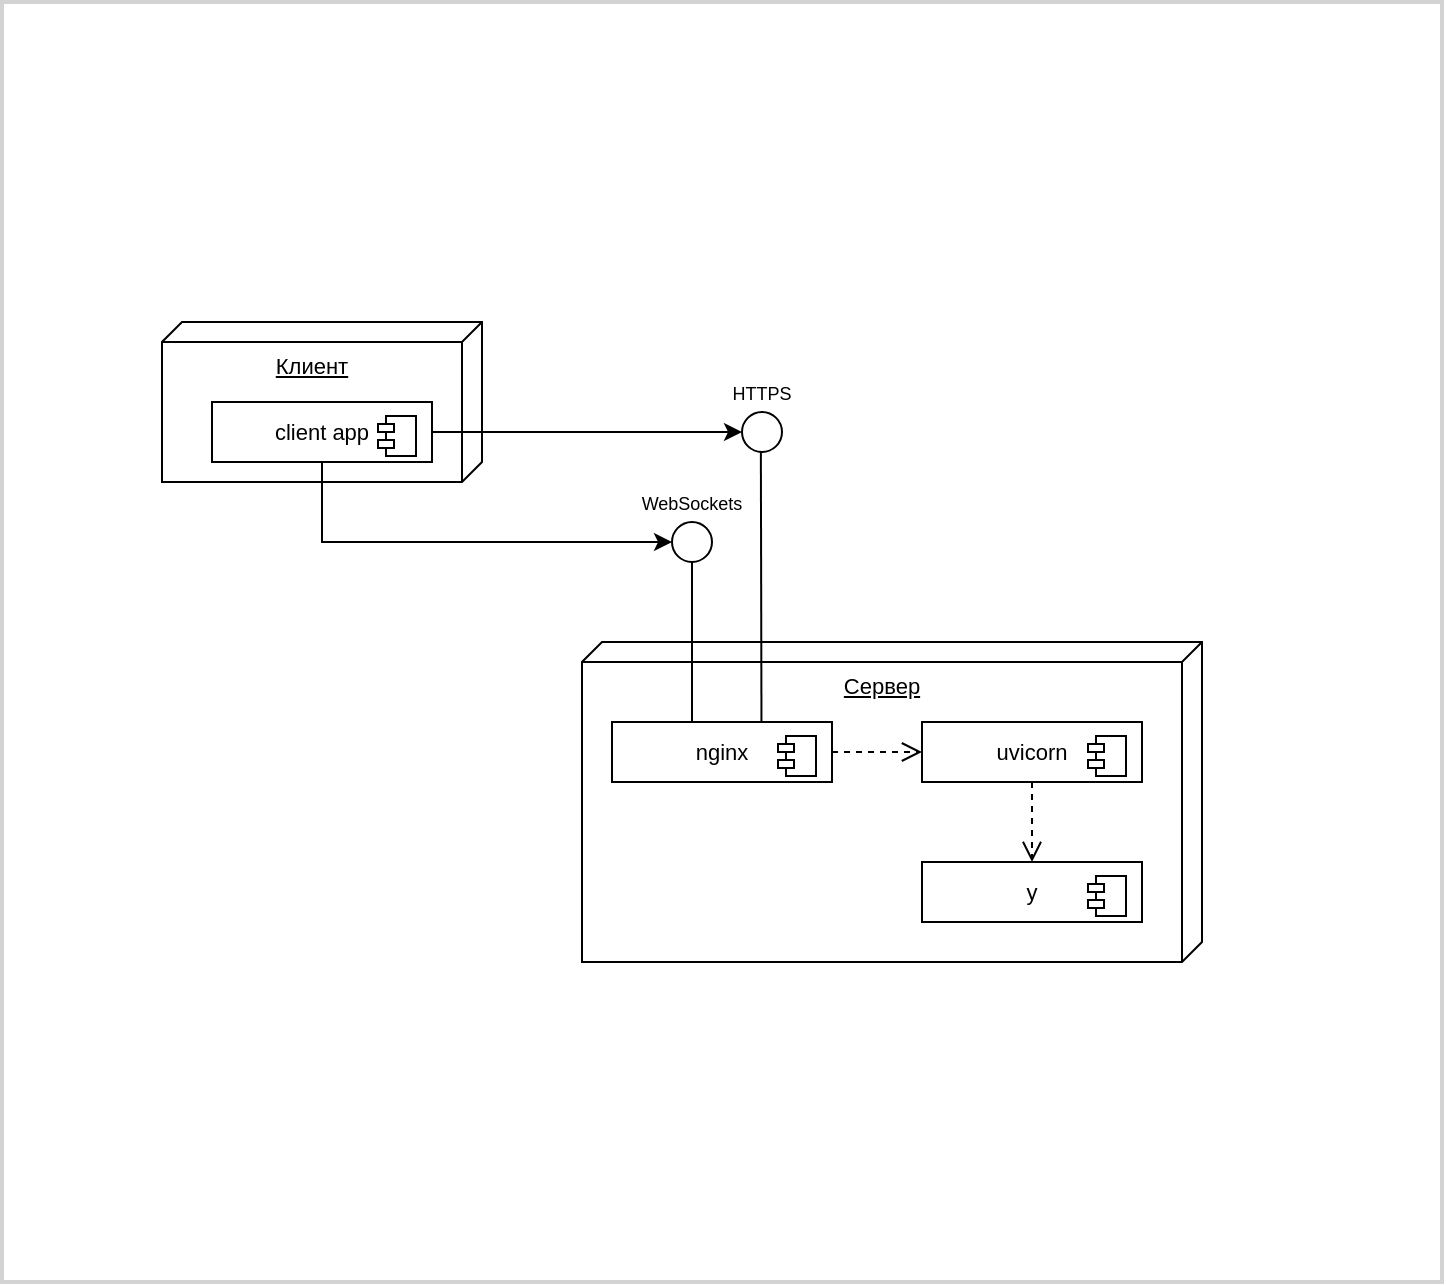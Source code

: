 <mxfile version="24.8.4">
  <diagram name="Page-1" id="c4acf3e9-155e-7222-9cf6-157b1a14988f">
    <mxGraphModel dx="1195" dy="652" grid="1" gridSize="10" guides="1" tooltips="1" connect="1" arrows="1" fold="1" page="1" pageScale="1" pageWidth="850" pageHeight="1100" background="none" math="0" shadow="0">
      <root>
        <mxCell id="0" />
        <mxCell id="1" parent="0" />
        <mxCell id="ppViq6x7rqcGXQTuzldO-9" value="" style="rounded=0;whiteSpace=wrap;html=1;fillColor=none;strokeColor=#d3d3d3;strokeWidth=2;" parent="1" vertex="1">
          <mxGeometry x="80" width="720" height="640" as="geometry" />
        </mxCell>
        <mxCell id="5d2195bd80daf111-25" style="edgeStyle=orthogonalEdgeStyle;rounded=0;html=1;dashed=1;labelBackgroundColor=none;startFill=0;endArrow=open;endFill=0;endSize=10;fontFamily=Verdana;fontSize=10;" parent="1" edge="1">
          <mxGeometry relative="1" as="geometry">
            <Array as="points">
              <mxPoint x="370" y="340" />
              <mxPoint x="370" y="300" />
            </Array>
            <mxPoint x="450" y="300" as="targetPoint" />
          </mxGeometry>
        </mxCell>
        <mxCell id="iHnzeZAD3zIwQ1TrcwD3-3" value="&lt;font style=&quot;font-size: 11px;&quot;&gt;Клиент&lt;/font&gt;" style="verticalAlign=top;align=center;spacingTop=8;spacingLeft=2;spacingRight=12;shape=cube;size=10;direction=south;fontStyle=4;html=1;whiteSpace=wrap;" vertex="1" parent="1">
          <mxGeometry x="160" y="160" width="160" height="80" as="geometry" />
        </mxCell>
        <mxCell id="iHnzeZAD3zIwQ1TrcwD3-23" style="edgeStyle=orthogonalEdgeStyle;rounded=0;orthogonalLoop=1;jettySize=auto;html=1;" edge="1" parent="1" source="iHnzeZAD3zIwQ1TrcwD3-4" target="iHnzeZAD3zIwQ1TrcwD3-21">
          <mxGeometry relative="1" as="geometry" />
        </mxCell>
        <mxCell id="iHnzeZAD3zIwQ1TrcwD3-4" value="&lt;font style=&quot;font-size: 11px;&quot;&gt;client app&lt;/font&gt;" style="html=1;dropTarget=0;whiteSpace=wrap;" vertex="1" parent="1">
          <mxGeometry x="185" y="200" width="110" height="30" as="geometry" />
        </mxCell>
        <mxCell id="iHnzeZAD3zIwQ1TrcwD3-5" value="" style="shape=module;jettyWidth=8;jettyHeight=4;" vertex="1" parent="iHnzeZAD3zIwQ1TrcwD3-4">
          <mxGeometry x="1" width="19" height="20" relative="1" as="geometry">
            <mxPoint x="-27" y="7" as="offset" />
          </mxGeometry>
        </mxCell>
        <mxCell id="iHnzeZAD3zIwQ1TrcwD3-7" value="&lt;font style=&quot;font-size: 11px;&quot;&gt;Сервер&lt;/font&gt;" style="verticalAlign=top;align=center;spacingTop=8;spacingLeft=2;spacingRight=12;shape=cube;size=10;direction=south;fontStyle=4;html=1;whiteSpace=wrap;" vertex="1" parent="1">
          <mxGeometry x="370" y="320" width="310" height="160" as="geometry" />
        </mxCell>
        <mxCell id="iHnzeZAD3zIwQ1TrcwD3-8" value="&lt;font style=&quot;font-size: 11px;&quot;&gt;uvicorn&lt;/font&gt;" style="html=1;dropTarget=0;whiteSpace=wrap;" vertex="1" parent="1">
          <mxGeometry x="540" y="360" width="110" height="30" as="geometry" />
        </mxCell>
        <mxCell id="iHnzeZAD3zIwQ1TrcwD3-9" value="" style="shape=module;jettyWidth=8;jettyHeight=4;" vertex="1" parent="iHnzeZAD3zIwQ1TrcwD3-8">
          <mxGeometry x="1" width="19" height="20" relative="1" as="geometry">
            <mxPoint x="-27" y="7" as="offset" />
          </mxGeometry>
        </mxCell>
        <mxCell id="iHnzeZAD3zIwQ1TrcwD3-13" value="&lt;span style=&quot;font-size: 11px;&quot;&gt;y&lt;/span&gt;" style="html=1;dropTarget=0;whiteSpace=wrap;" vertex="1" parent="1">
          <mxGeometry x="540" y="430" width="110" height="30" as="geometry" />
        </mxCell>
        <mxCell id="iHnzeZAD3zIwQ1TrcwD3-14" value="" style="shape=module;jettyWidth=8;jettyHeight=4;" vertex="1" parent="iHnzeZAD3zIwQ1TrcwD3-13">
          <mxGeometry x="1" width="19" height="20" relative="1" as="geometry">
            <mxPoint x="-27" y="7" as="offset" />
          </mxGeometry>
        </mxCell>
        <mxCell id="iHnzeZAD3zIwQ1TrcwD3-15" value="" style="endArrow=open;endSize=8;dashed=1;html=1;rounded=0;" edge="1" parent="1" source="iHnzeZAD3zIwQ1TrcwD3-8" target="iHnzeZAD3zIwQ1TrcwD3-13">
          <mxGeometry width="160" relative="1" as="geometry">
            <mxPoint x="440" y="420" as="sourcePoint" />
            <mxPoint x="600" y="420" as="targetPoint" />
          </mxGeometry>
        </mxCell>
        <mxCell id="iHnzeZAD3zIwQ1TrcwD3-18" value="&lt;font style=&quot;font-size: 11px;&quot;&gt;nginx&lt;/font&gt;" style="html=1;dropTarget=0;whiteSpace=wrap;" vertex="1" parent="1">
          <mxGeometry x="385" y="360" width="110" height="30" as="geometry" />
        </mxCell>
        <mxCell id="iHnzeZAD3zIwQ1TrcwD3-19" value="" style="shape=module;jettyWidth=8;jettyHeight=4;" vertex="1" parent="iHnzeZAD3zIwQ1TrcwD3-18">
          <mxGeometry x="1" width="19" height="20" relative="1" as="geometry">
            <mxPoint x="-27" y="7" as="offset" />
          </mxGeometry>
        </mxCell>
        <mxCell id="iHnzeZAD3zIwQ1TrcwD3-20" value="" style="endArrow=open;endSize=8;dashed=1;html=1;rounded=0;" edge="1" parent="1" source="iHnzeZAD3zIwQ1TrcwD3-18" target="iHnzeZAD3zIwQ1TrcwD3-8">
          <mxGeometry width="160" relative="1" as="geometry">
            <mxPoint x="605" y="400" as="sourcePoint" />
            <mxPoint x="605" y="440" as="targetPoint" />
          </mxGeometry>
        </mxCell>
        <mxCell id="iHnzeZAD3zIwQ1TrcwD3-21" value="" style="ellipse;whiteSpace=wrap;html=1;aspect=fixed;" vertex="1" parent="1">
          <mxGeometry x="450" y="205" width="20" height="20" as="geometry" />
        </mxCell>
        <mxCell id="iHnzeZAD3zIwQ1TrcwD3-22" value="&lt;font style=&quot;font-size: 9px;&quot;&gt;HTTPS&lt;/font&gt;" style="text;html=1;align=center;verticalAlign=middle;whiteSpace=wrap;rounded=0;" vertex="1" parent="1">
          <mxGeometry x="440" y="185" width="40" height="20" as="geometry" />
        </mxCell>
        <mxCell id="iHnzeZAD3zIwQ1TrcwD3-26" value="" style="endArrow=none;html=1;rounded=0;" edge="1" parent="1">
          <mxGeometry width="50" height="50" relative="1" as="geometry">
            <mxPoint x="425" y="270" as="sourcePoint" />
            <mxPoint x="425" y="360" as="targetPoint" />
          </mxGeometry>
        </mxCell>
        <mxCell id="iHnzeZAD3zIwQ1TrcwD3-27" value="" style="ellipse;whiteSpace=wrap;html=1;aspect=fixed;" vertex="1" parent="1">
          <mxGeometry x="415" y="260" width="20" height="20" as="geometry" />
        </mxCell>
        <mxCell id="iHnzeZAD3zIwQ1TrcwD3-29" value="&lt;font style=&quot;font-size: 9px;&quot;&gt;WebSockets&lt;/font&gt;" style="text;html=1;align=center;verticalAlign=middle;whiteSpace=wrap;rounded=0;" vertex="1" parent="1">
          <mxGeometry x="405" y="240" width="40" height="20" as="geometry" />
        </mxCell>
        <mxCell id="iHnzeZAD3zIwQ1TrcwD3-30" style="edgeStyle=orthogonalEdgeStyle;rounded=0;orthogonalLoop=1;jettySize=auto;html=1;" edge="1" parent="1" source="iHnzeZAD3zIwQ1TrcwD3-4" target="iHnzeZAD3zIwQ1TrcwD3-27">
          <mxGeometry relative="1" as="geometry">
            <mxPoint x="200" y="269.66" as="sourcePoint" />
            <mxPoint x="335" y="269.66" as="targetPoint" />
            <Array as="points">
              <mxPoint x="240" y="270" />
            </Array>
          </mxGeometry>
        </mxCell>
        <mxCell id="iHnzeZAD3zIwQ1TrcwD3-31" value="" style="endArrow=none;html=1;rounded=0;" edge="1" parent="1">
          <mxGeometry width="50" height="50" relative="1" as="geometry">
            <mxPoint x="459.43" y="225" as="sourcePoint" />
            <mxPoint x="459.736" y="360" as="targetPoint" />
          </mxGeometry>
        </mxCell>
      </root>
    </mxGraphModel>
  </diagram>
</mxfile>
